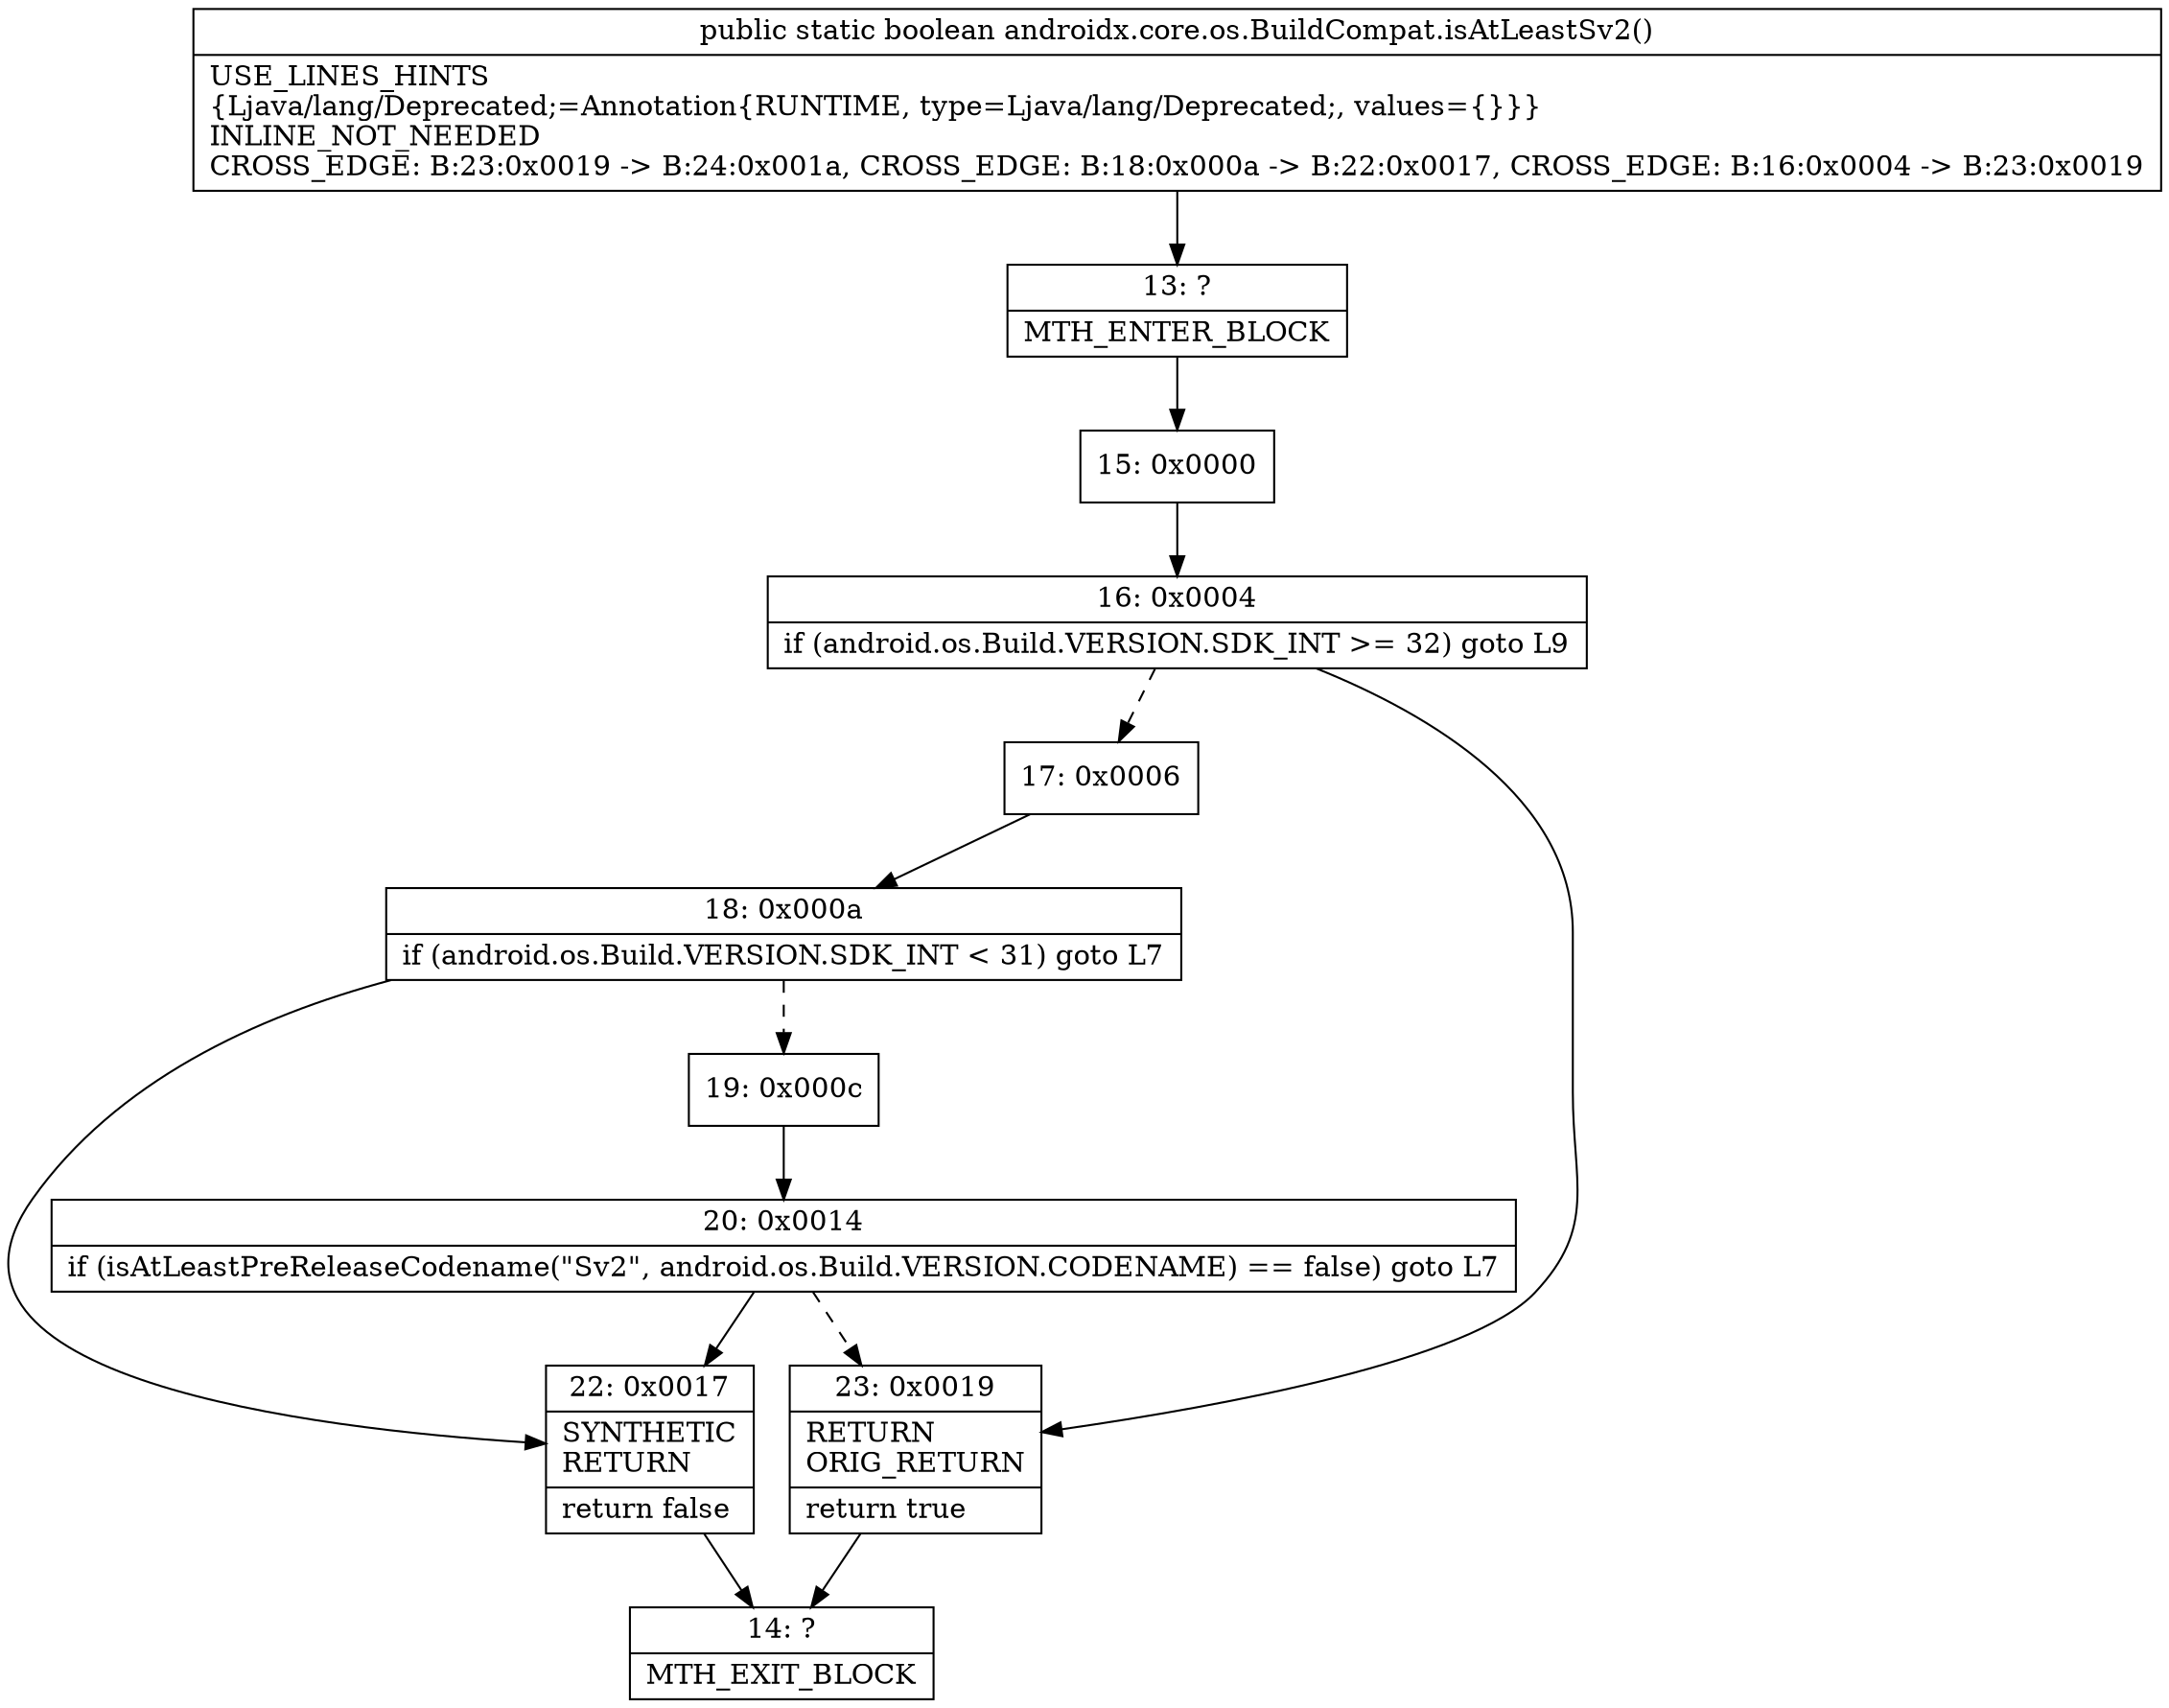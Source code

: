 digraph "CFG forandroidx.core.os.BuildCompat.isAtLeastSv2()Z" {
Node_13 [shape=record,label="{13\:\ ?|MTH_ENTER_BLOCK\l}"];
Node_15 [shape=record,label="{15\:\ 0x0000}"];
Node_16 [shape=record,label="{16\:\ 0x0004|if (android.os.Build.VERSION.SDK_INT \>= 32) goto L9\l}"];
Node_17 [shape=record,label="{17\:\ 0x0006}"];
Node_18 [shape=record,label="{18\:\ 0x000a|if (android.os.Build.VERSION.SDK_INT \< 31) goto L7\l}"];
Node_19 [shape=record,label="{19\:\ 0x000c}"];
Node_20 [shape=record,label="{20\:\ 0x0014|if (isAtLeastPreReleaseCodename(\"Sv2\", android.os.Build.VERSION.CODENAME) == false) goto L7\l}"];
Node_22 [shape=record,label="{22\:\ 0x0017|SYNTHETIC\lRETURN\l|return false\l}"];
Node_14 [shape=record,label="{14\:\ ?|MTH_EXIT_BLOCK\l}"];
Node_23 [shape=record,label="{23\:\ 0x0019|RETURN\lORIG_RETURN\l|return true\l}"];
MethodNode[shape=record,label="{public static boolean androidx.core.os.BuildCompat.isAtLeastSv2()  | USE_LINES_HINTS\l\{Ljava\/lang\/Deprecated;=Annotation\{RUNTIME, type=Ljava\/lang\/Deprecated;, values=\{\}\}\}\lINLINE_NOT_NEEDED\lCROSS_EDGE: B:23:0x0019 \-\> B:24:0x001a, CROSS_EDGE: B:18:0x000a \-\> B:22:0x0017, CROSS_EDGE: B:16:0x0004 \-\> B:23:0x0019\l}"];
MethodNode -> Node_13;Node_13 -> Node_15;
Node_15 -> Node_16;
Node_16 -> Node_17[style=dashed];
Node_16 -> Node_23;
Node_17 -> Node_18;
Node_18 -> Node_19[style=dashed];
Node_18 -> Node_22;
Node_19 -> Node_20;
Node_20 -> Node_22;
Node_20 -> Node_23[style=dashed];
Node_22 -> Node_14;
Node_23 -> Node_14;
}


